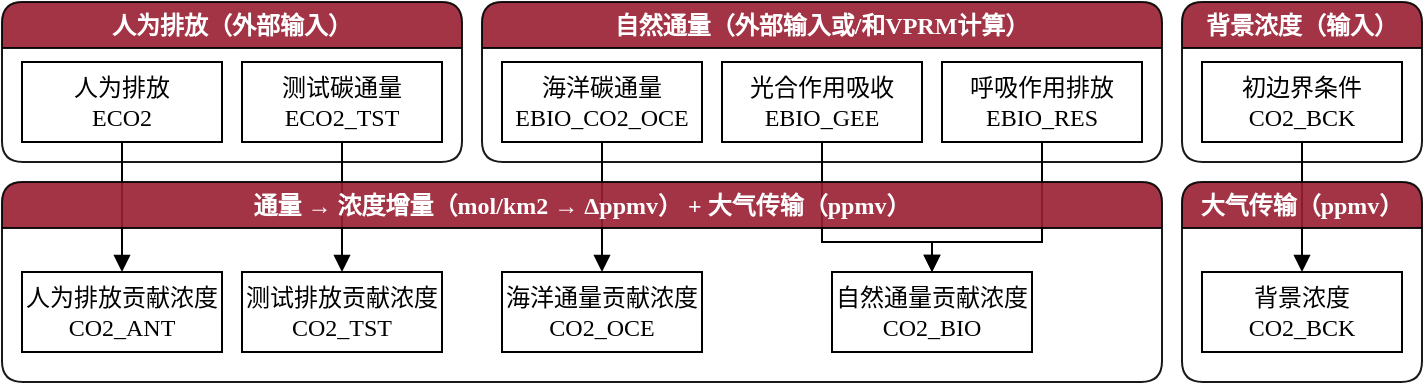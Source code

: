 <mxfile>
    <diagram id="5IEIbPWV9oZbmpcRLM0d" name="第 1 页">
        <mxGraphModel dx="315" dy="326" grid="1" gridSize="10" guides="1" tooltips="1" connect="1" arrows="1" fold="1" page="1" pageScale="1" pageWidth="600" pageHeight="450" math="1" shadow="0">
            <root>
                <mxCell id="0"/>
                <mxCell id="1" parent="0"/>
                <UserObject label="" tags="line" id="23">
                    <mxCell style="edgeStyle=none;html=1;exitX=0.5;exitY=1;exitDx=0;exitDy=0;entryX=0.5;entryY=0;entryDx=0;entryDy=0;fontFamily=微软雅黑;endArrow=block;endFill=1;" parent="1" source="2" target="19" edge="1">
                        <mxGeometry relative="1" as="geometry"/>
                    </mxCell>
                </UserObject>
                <UserObject label="" tags="line" id="24">
                    <mxCell style="edgeStyle=none;html=1;exitX=0.5;exitY=1;exitDx=0;exitDy=0;entryX=0.5;entryY=0;entryDx=0;entryDy=0;fontFamily=微软雅黑;endArrow=block;endFill=1;" parent="1" source="5" target="20" edge="1">
                        <mxGeometry relative="1" as="geometry"/>
                    </mxCell>
                </UserObject>
                <UserObject label="" tags="line" id="25">
                    <mxCell style="edgeStyle=none;html=1;exitX=0.5;exitY=1;exitDx=0;exitDy=0;entryX=0.5;entryY=0;entryDx=0;entryDy=0;fontFamily=微软雅黑;endArrow=block;endFill=1;" parent="1" source="7" target="21" edge="1">
                        <mxGeometry relative="1" as="geometry"/>
                    </mxCell>
                </UserObject>
                <UserObject label="" tags="line" id="26">
                    <mxCell style="edgeStyle=orthogonalEdgeStyle;html=1;exitX=0.5;exitY=1;exitDx=0;exitDy=0;entryX=0.5;entryY=0;entryDx=0;entryDy=0;rounded=0;fontFamily=微软雅黑;endArrow=block;endFill=1;" parent="1" source="4" target="22" edge="1">
                        <mxGeometry relative="1" as="geometry">
                            <Array as="points">
                                <mxPoint x="1020" y="580"/>
                                <mxPoint x="1075" y="580"/>
                            </Array>
                        </mxGeometry>
                    </mxCell>
                </UserObject>
                <UserObject label="" tags="line" id="27">
                    <mxCell style="edgeStyle=orthogonalEdgeStyle;html=1;exitX=0.5;exitY=1;exitDx=0;exitDy=0;rounded=0;entryX=0.5;entryY=0;entryDx=0;entryDy=0;fontFamily=微软雅黑;endArrow=block;endFill=1;" parent="1" source="6" target="22" edge="1">
                        <mxGeometry relative="1" as="geometry">
                            <mxPoint x="1080" y="590.0" as="targetPoint"/>
                            <Array as="points">
                                <mxPoint x="1130" y="580"/>
                                <mxPoint x="1075" y="580"/>
                            </Array>
                        </mxGeometry>
                    </mxCell>
                </UserObject>
                <UserObject label="" tags="line" id="28">
                    <mxCell style="edgeStyle=orthogonalEdgeStyle;rounded=0;html=1;exitX=0.5;exitY=1;exitDx=0;exitDy=0;entryX=0.5;entryY=0;entryDx=0;entryDy=0;fontFamily=微软雅黑;endArrow=block;endFill=1;" parent="1" source="9" target="18" edge="1">
                        <mxGeometry relative="1" as="geometry"/>
                    </mxCell>
                </UserObject>
                <UserObject label="人为排放（外部输入）" tags="box" id="10">
                    <mxCell style="swimlane;whiteSpace=wrap;html=1;fontFamily=微软雅黑;fillColor=#981e32;fontColor=#FFFFFF;opacity=90;gradientColor=none;rounded=1;swimlaneLine=1;glass=0;shadow=0;" parent="1" vertex="1">
                        <mxGeometry x="610" y="460" width="230" height="80" as="geometry"/>
                    </mxCell>
                </UserObject>
                <UserObject label="人为排放&lt;br&gt;ECO2" tags="rec" id="2">
                    <mxCell style="rounded=0;whiteSpace=wrap;html=1;fontFamily=微软雅黑;fontStyle=0" parent="10" vertex="1">
                        <mxGeometry x="10" y="30" width="100" height="40" as="geometry"/>
                    </mxCell>
                </UserObject>
                <UserObject label="测试碳通量&lt;br&gt;ECO2_TST" tags="rec" id="5">
                    <mxCell style="rounded=0;whiteSpace=wrap;html=1;fontFamily=微软雅黑;fontStyle=0" parent="10" vertex="1">
                        <mxGeometry x="120" y="30" width="100" height="40" as="geometry"/>
                    </mxCell>
                </UserObject>
                <UserObject label="自然通量（外部输入或/和VPRM计算）" tags="box" id="11">
                    <mxCell style="swimlane;whiteSpace=wrap;html=1;startSize=23;fontFamily=微软雅黑;fillColor=#981e32;fontColor=#FFFFFF;opacity=90;gradientColor=none;rounded=1;swimlaneLine=1;glass=0;shadow=0;" parent="1" vertex="1">
                        <mxGeometry x="850" y="460" width="340" height="80" as="geometry"/>
                    </mxCell>
                </UserObject>
                <UserObject label="海洋碳通量&lt;br&gt;EBIO_CO2_OCE" tags="rec" id="7">
                    <mxCell style="rounded=0;whiteSpace=wrap;html=1;fontFamily=微软雅黑;fontStyle=0" parent="11" vertex="1">
                        <mxGeometry x="10" y="30" width="100" height="40" as="geometry"/>
                    </mxCell>
                </UserObject>
                <UserObject label="光合作用吸收&lt;br&gt;EBIO_GEE" tags="rec" id="4">
                    <mxCell style="rounded=0;whiteSpace=wrap;html=1;fontFamily=微软雅黑;fontStyle=0" parent="11" vertex="1">
                        <mxGeometry x="120" y="30" width="100" height="40" as="geometry"/>
                    </mxCell>
                </UserObject>
                <UserObject label="呼吸作用排放&lt;br&gt;EBIO_RES" tags="rec" id="6">
                    <mxCell style="rounded=0;whiteSpace=wrap;html=1;fontFamily=微软雅黑;fontStyle=0" parent="11" vertex="1">
                        <mxGeometry x="230" y="30" width="100" height="40" as="geometry"/>
                    </mxCell>
                </UserObject>
                <UserObject label="背景浓度（输入）" tags="box" id="12">
                    <mxCell style="swimlane;whiteSpace=wrap;html=1;startSize=23;fontFamily=微软雅黑;fillColor=#981e32;fontColor=#FFFFFF;opacity=90;gradientColor=none;rounded=1;swimlaneLine=1;glass=0;shadow=0;" parent="1" vertex="1">
                        <mxGeometry x="1200" y="460" width="120" height="80" as="geometry"/>
                    </mxCell>
                </UserObject>
                <UserObject label="初边界条件&lt;br&gt;CO2_BCK" tags="rec" id="9">
                    <mxCell style="rounded=0;whiteSpace=wrap;html=1;fontFamily=微软雅黑;fontStyle=0" parent="12" vertex="1">
                        <mxGeometry x="10" y="30" width="100" height="40" as="geometry"/>
                    </mxCell>
                </UserObject>
                <UserObject label="&lt;span style=&quot;&quot;&gt;通量 → 浓度增量（mol/km2 →&amp;nbsp;&lt;/span&gt;Δppmv） + 大气传输（ppmv）" tags="box" id="16">
                    <mxCell style="swimlane;whiteSpace=wrap;html=1;startSize=23;fontFamily=微软雅黑;fillColor=#981e32;fontColor=#FFFFFF;opacity=90;gradientColor=none;rounded=1;swimlaneLine=1;glass=0;shadow=0;" parent="1" vertex="1">
                        <mxGeometry x="610" y="550" width="580" height="100" as="geometry"/>
                    </mxCell>
                </UserObject>
                <UserObject label="人为排放贡献浓度&lt;br&gt;CO2_ANT" tags="rec" id="19">
                    <mxCell style="rounded=0;whiteSpace=wrap;html=1;fontFamily=微软雅黑;fontStyle=0" parent="16" vertex="1">
                        <mxGeometry x="10" y="45" width="100" height="40" as="geometry"/>
                    </mxCell>
                </UserObject>
                <UserObject label="测试排放贡献浓度&lt;br&gt;CO2_TST" tags="rec" id="20">
                    <mxCell style="rounded=0;whiteSpace=wrap;html=1;fontFamily=微软雅黑;fontStyle=0" parent="16" vertex="1">
                        <mxGeometry x="120" y="45" width="100" height="40" as="geometry"/>
                    </mxCell>
                </UserObject>
                <UserObject label="海洋通量贡献浓度&lt;br&gt;CO2_OCE" tags="rec" id="21">
                    <mxCell style="rounded=0;whiteSpace=wrap;html=1;fontFamily=微软雅黑;fontStyle=0" parent="16" vertex="1">
                        <mxGeometry x="250" y="45" width="100" height="40" as="geometry"/>
                    </mxCell>
                </UserObject>
                <UserObject label="自然通量贡献浓度&lt;br&gt;CO2_BIO" tags="rec" id="22">
                    <mxCell style="rounded=0;whiteSpace=wrap;html=1;fontFamily=微软雅黑;fontStyle=0" parent="16" vertex="1">
                        <mxGeometry x="415" y="45" width="100" height="40" as="geometry"/>
                    </mxCell>
                </UserObject>
                <UserObject label="大气传输（ppmv）" tags="box" id="17">
                    <mxCell style="swimlane;whiteSpace=wrap;html=1;startSize=23;fontFamily=微软雅黑;fillColor=#981e32;fontColor=#FFFFFF;fontStyle=1;opacity=90;gradientColor=none;rounded=1;swimlaneLine=1;glass=0;shadow=0;" parent="1" vertex="1">
                        <mxGeometry x="1200" y="550" width="120" height="100" as="geometry"/>
                    </mxCell>
                </UserObject>
                <UserObject label="背景浓度&lt;br&gt;CO2_BCK" tags="rec" id="18">
                    <mxCell style="rounded=0;whiteSpace=wrap;html=1;fontFamily=微软雅黑;fontStyle=0" parent="17" vertex="1">
                        <mxGeometry x="10" y="45" width="100" height="40" as="geometry"/>
                    </mxCell>
                </UserObject>
            </root>
        </mxGraphModel>
    </diagram>
</mxfile>